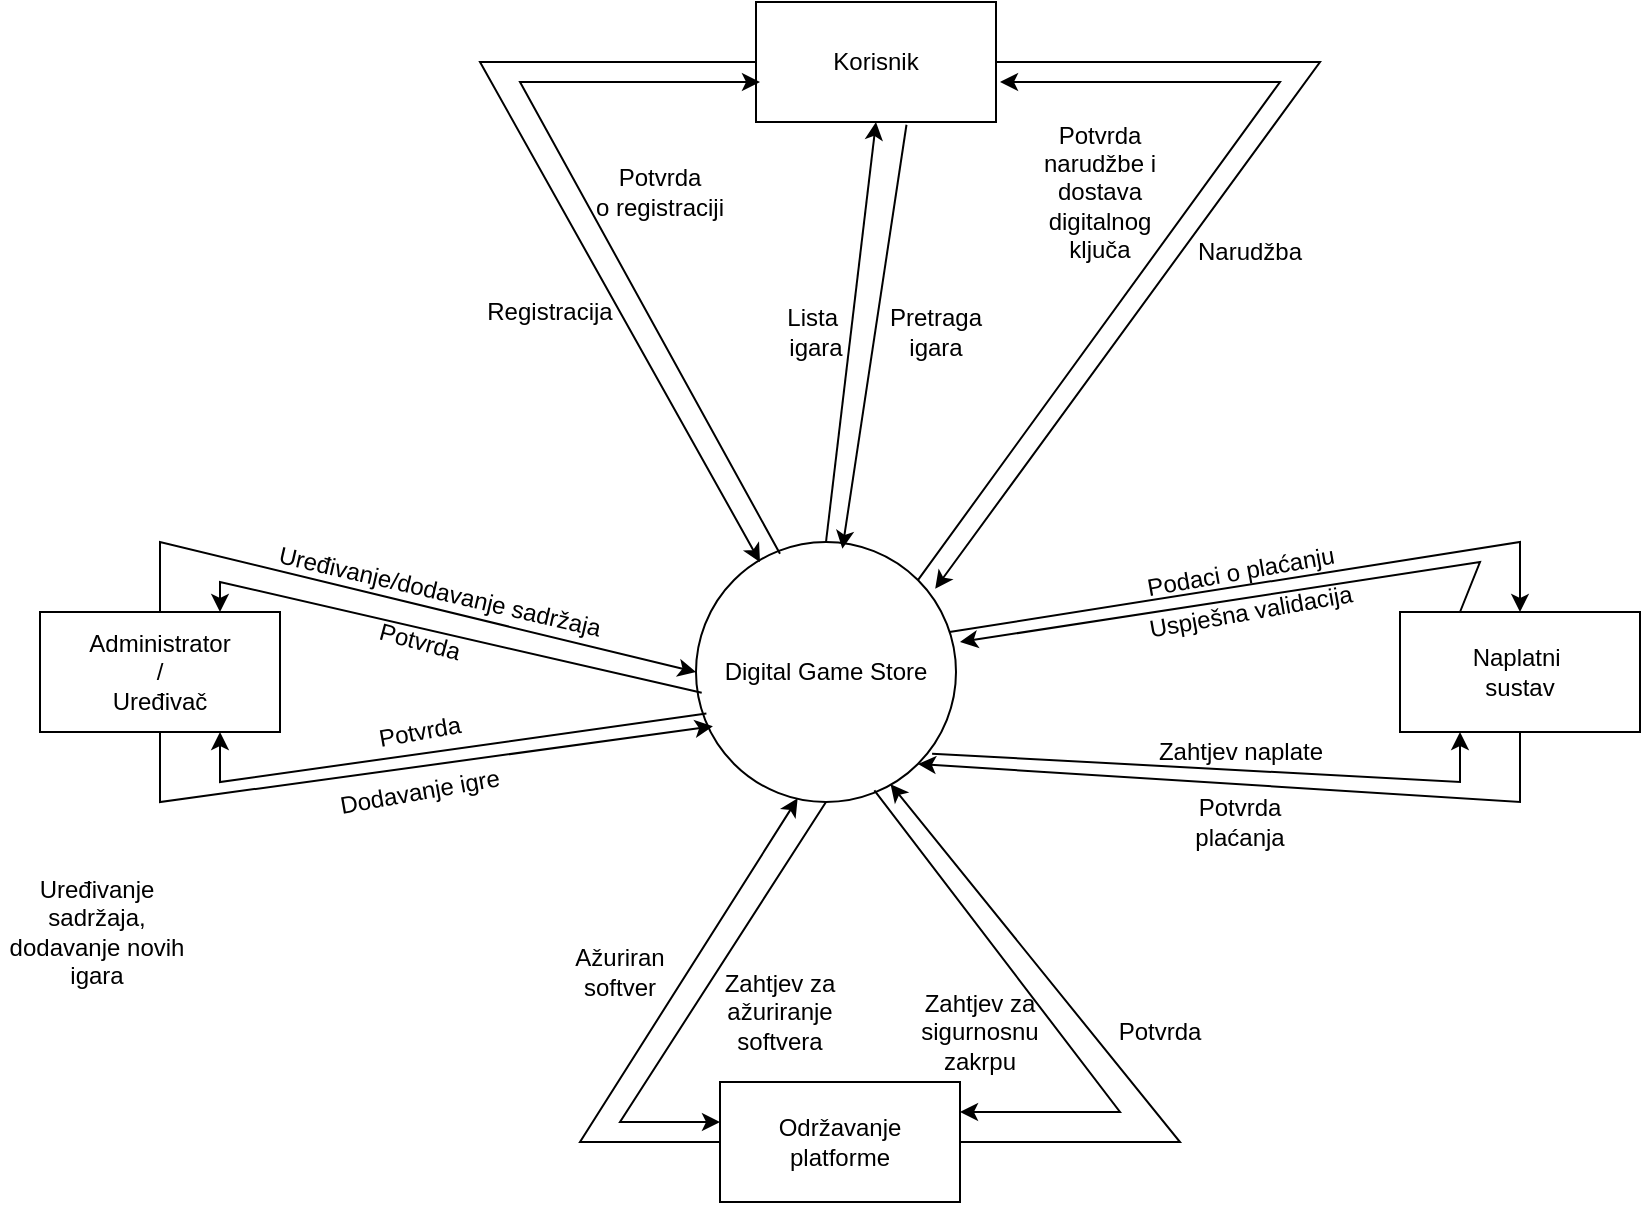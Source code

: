 <mxfile version="21.3.4" type="device">
  <diagram name="Page-1" id="c7558073-3199-34d8-9f00-42111426c3f3">
    <mxGraphModel dx="1909" dy="1064" grid="1" gridSize="10" guides="1" tooltips="1" connect="1" arrows="1" fold="1" page="1" pageScale="1" pageWidth="826" pageHeight="1169" background="none" math="0" shadow="0">
      <root>
        <mxCell id="0" />
        <mxCell id="1" parent="0" />
        <mxCell id="dyxi0OYYjYxg8oj2448K-108" value="Korisnik" style="rounded=0;whiteSpace=wrap;html=1;" parent="1" vertex="1">
          <mxGeometry x="378" y="130" width="120" height="60" as="geometry" />
        </mxCell>
        <mxCell id="dyxi0OYYjYxg8oj2448K-107" value="Digital Game Store" style="ellipse;whiteSpace=wrap;html=1;aspect=fixed;" parent="1" vertex="1">
          <mxGeometry x="348" y="400" width="130" height="130" as="geometry" />
        </mxCell>
        <mxCell id="dyxi0OYYjYxg8oj2448K-109" value="Održavanje&lt;br&gt;platforme" style="rounded=0;whiteSpace=wrap;html=1;" parent="1" vertex="1">
          <mxGeometry x="360" y="670" width="120" height="60" as="geometry" />
        </mxCell>
        <mxCell id="dyxi0OYYjYxg8oj2448K-110" value="Administrator&lt;br&gt;/&lt;br&gt;Uređivač" style="rounded=0;whiteSpace=wrap;html=1;" parent="1" vertex="1">
          <mxGeometry x="20" y="435" width="120" height="60" as="geometry" />
        </mxCell>
        <mxCell id="dyxi0OYYjYxg8oj2448K-111" value="" style="endArrow=classic;html=1;rounded=0;exitX=0;exitY=0.5;exitDx=0;exitDy=0;" parent="1" source="dyxi0OYYjYxg8oj2448K-108" edge="1">
          <mxGeometry width="50" height="50" relative="1" as="geometry">
            <mxPoint x="340" y="480" as="sourcePoint" />
            <mxPoint x="380" y="410" as="targetPoint" />
            <Array as="points">
              <mxPoint x="240" y="160" />
            </Array>
          </mxGeometry>
        </mxCell>
        <mxCell id="dyxi0OYYjYxg8oj2448K-113" value="" style="endArrow=classic;html=1;rounded=0;exitX=0.5;exitY=0;exitDx=0;exitDy=0;entryX=0;entryY=0.5;entryDx=0;entryDy=0;" parent="1" source="dyxi0OYYjYxg8oj2448K-110" target="dyxi0OYYjYxg8oj2448K-107" edge="1">
          <mxGeometry width="50" height="50" relative="1" as="geometry">
            <mxPoint x="340" y="470" as="sourcePoint" />
            <mxPoint x="390" y="420" as="targetPoint" />
            <Array as="points">
              <mxPoint x="80" y="400" />
            </Array>
          </mxGeometry>
        </mxCell>
        <mxCell id="dyxi0OYYjYxg8oj2448K-116" value="Uređivanje sadržaja, dodavanje novih igara" style="text;html=1;strokeColor=none;fillColor=none;align=center;verticalAlign=middle;whiteSpace=wrap;rounded=0;" parent="1" vertex="1">
          <mxGeometry y="580" width="97" height="30" as="geometry" />
        </mxCell>
        <mxCell id="dyxi0OYYjYxg8oj2448K-118" value="Zahtjev za ažuriranje softvera" style="text;html=1;strokeColor=none;fillColor=none;align=center;verticalAlign=middle;whiteSpace=wrap;rounded=0;" parent="1" vertex="1">
          <mxGeometry x="360" y="620" width="60" height="30" as="geometry" />
        </mxCell>
        <mxCell id="dyxi0OYYjYxg8oj2448K-119" value="" style="endArrow=classic;html=1;rounded=0;exitX=0.5;exitY=1;exitDx=0;exitDy=0;" parent="1" source="dyxi0OYYjYxg8oj2448K-107" edge="1">
          <mxGeometry width="50" height="50" relative="1" as="geometry">
            <mxPoint x="340" y="400" as="sourcePoint" />
            <mxPoint x="360" y="690" as="targetPoint" />
            <Array as="points">
              <mxPoint x="310" y="690" />
            </Array>
          </mxGeometry>
        </mxCell>
        <mxCell id="dyxi0OYYjYxg8oj2448K-120" value="" style="endArrow=classic;html=1;rounded=0;exitX=0;exitY=0.5;exitDx=0;exitDy=0;entryX=0.391;entryY=0.986;entryDx=0;entryDy=0;entryPerimeter=0;" parent="1" source="dyxi0OYYjYxg8oj2448K-109" edge="1" target="dyxi0OYYjYxg8oj2448K-107">
          <mxGeometry width="50" height="50" relative="1" as="geometry">
            <mxPoint x="340" y="380" as="sourcePoint" />
            <mxPoint x="383" y="520" as="targetPoint" />
            <Array as="points">
              <mxPoint x="290" y="700" />
            </Array>
          </mxGeometry>
        </mxCell>
        <mxCell id="dyxi0OYYjYxg8oj2448K-121" value="Ažuriran&lt;br&gt;softver" style="text;html=1;strokeColor=none;fillColor=none;align=center;verticalAlign=middle;whiteSpace=wrap;rounded=0;rotation=0;" parent="1" vertex="1">
          <mxGeometry x="280" y="600" width="60" height="30" as="geometry" />
        </mxCell>
        <mxCell id="dyxi0OYYjYxg8oj2448K-122" value="Naplatni&amp;nbsp;&lt;br&gt;sustav" style="rounded=0;whiteSpace=wrap;html=1;" parent="1" vertex="1">
          <mxGeometry x="700" y="435" width="120" height="60" as="geometry" />
        </mxCell>
        <mxCell id="dyxi0OYYjYxg8oj2448K-125" value="" style="endArrow=classic;html=1;rounded=0;exitX=0.975;exitY=0.346;exitDx=0;exitDy=0;exitPerimeter=0;entryX=0.5;entryY=0;entryDx=0;entryDy=0;" parent="1" source="dyxi0OYYjYxg8oj2448K-107" target="dyxi0OYYjYxg8oj2448K-122" edge="1">
          <mxGeometry width="50" height="50" relative="1" as="geometry">
            <mxPoint x="340" y="370" as="sourcePoint" />
            <mxPoint x="570" y="445" as="targetPoint" />
            <Array as="points">
              <mxPoint x="760" y="400" />
            </Array>
          </mxGeometry>
        </mxCell>
        <mxCell id="dyxi0OYYjYxg8oj2448K-126" value="Podaci o plaćanju" style="text;html=1;align=center;verticalAlign=middle;resizable=0;points=[];autosize=1;strokeColor=none;fillColor=none;rotation=-10;" parent="1" vertex="1">
          <mxGeometry x="560" y="400" width="120" height="30" as="geometry" />
        </mxCell>
        <mxCell id="dyxi0OYYjYxg8oj2448K-127" value="" style="endArrow=classic;html=1;rounded=0;exitX=0.25;exitY=0;exitDx=0;exitDy=0;" parent="1" source="dyxi0OYYjYxg8oj2448K-122" edge="1">
          <mxGeometry width="50" height="50" relative="1" as="geometry">
            <mxPoint x="340" y="370" as="sourcePoint" />
            <mxPoint x="480" y="450" as="targetPoint" />
            <Array as="points">
              <mxPoint x="740" y="410" />
            </Array>
          </mxGeometry>
        </mxCell>
        <mxCell id="dyxi0OYYjYxg8oj2448K-128" value="Uspješna validacija" style="text;html=1;align=center;verticalAlign=middle;resizable=0;points=[];autosize=1;strokeColor=none;fillColor=none;rotation=-10;" parent="1" vertex="1">
          <mxGeometry x="560" y="420" width="130" height="30" as="geometry" />
        </mxCell>
        <mxCell id="fU7CPqIaFeB9klemCkA--5" value="Registracija&lt;br&gt;" style="text;html=1;strokeColor=none;fillColor=none;align=center;verticalAlign=middle;whiteSpace=wrap;rounded=0;" vertex="1" parent="1">
          <mxGeometry x="240" y="270" width="70" height="30" as="geometry" />
        </mxCell>
        <mxCell id="fU7CPqIaFeB9klemCkA--6" value="" style="endArrow=classic;html=1;rounded=0;exitX=0.323;exitY=0.045;exitDx=0;exitDy=0;exitPerimeter=0;" edge="1" parent="1" source="dyxi0OYYjYxg8oj2448K-107">
          <mxGeometry width="50" height="50" relative="1" as="geometry">
            <mxPoint x="390" y="400" as="sourcePoint" />
            <mxPoint x="380" y="170" as="targetPoint" />
            <Array as="points">
              <mxPoint x="260" y="170" />
            </Array>
          </mxGeometry>
        </mxCell>
        <mxCell id="fU7CPqIaFeB9klemCkA--7" value="Potvrda&lt;br&gt;o registraciji" style="text;html=1;strokeColor=none;fillColor=none;align=center;verticalAlign=middle;whiteSpace=wrap;rounded=0;" vertex="1" parent="1">
          <mxGeometry x="295" y="210" width="70" height="30" as="geometry" />
        </mxCell>
        <mxCell id="fU7CPqIaFeB9klemCkA--8" value="" style="endArrow=classic;html=1;rounded=0;exitX=1;exitY=0;exitDx=0;exitDy=0;" edge="1" parent="1" source="dyxi0OYYjYxg8oj2448K-107">
          <mxGeometry width="50" height="50" relative="1" as="geometry">
            <mxPoint x="390" y="430" as="sourcePoint" />
            <mxPoint x="500" y="170" as="targetPoint" />
            <Array as="points">
              <mxPoint x="640" y="170" />
            </Array>
          </mxGeometry>
        </mxCell>
        <mxCell id="fU7CPqIaFeB9klemCkA--10" value="" style="endArrow=classic;html=1;rounded=0;entryX=0.92;entryY=0.18;entryDx=0;entryDy=0;entryPerimeter=0;exitX=1;exitY=0.5;exitDx=0;exitDy=0;" edge="1" parent="1" source="dyxi0OYYjYxg8oj2448K-108" target="dyxi0OYYjYxg8oj2448K-107">
          <mxGeometry width="50" height="50" relative="1" as="geometry">
            <mxPoint x="490" y="190" as="sourcePoint" />
            <mxPoint x="440" y="380" as="targetPoint" />
            <Array as="points">
              <mxPoint x="660" y="160" />
            </Array>
          </mxGeometry>
        </mxCell>
        <mxCell id="fU7CPqIaFeB9klemCkA--11" value="Narudžba" style="text;html=1;strokeColor=none;fillColor=none;align=center;verticalAlign=middle;whiteSpace=wrap;rounded=0;" vertex="1" parent="1">
          <mxGeometry x="595" y="240" width="60" height="30" as="geometry" />
        </mxCell>
        <mxCell id="fU7CPqIaFeB9klemCkA--12" value="Potvrda narudžbe i dostava digitalnog ključa" style="text;html=1;strokeColor=none;fillColor=none;align=center;verticalAlign=middle;whiteSpace=wrap;rounded=0;" vertex="1" parent="1">
          <mxGeometry x="520" y="210" width="60" height="30" as="geometry" />
        </mxCell>
        <mxCell id="fU7CPqIaFeB9klemCkA--17" value="" style="endArrow=classic;html=1;rounded=0;entryX=0.25;entryY=1;entryDx=0;entryDy=0;exitX=0.908;exitY=0.814;exitDx=0;exitDy=0;exitPerimeter=0;" edge="1" parent="1" source="dyxi0OYYjYxg8oj2448K-107" target="dyxi0OYYjYxg8oj2448K-122">
          <mxGeometry width="50" height="50" relative="1" as="geometry">
            <mxPoint x="480" y="480" as="sourcePoint" />
            <mxPoint x="440" y="380" as="targetPoint" />
            <Array as="points">
              <mxPoint x="730" y="520" />
            </Array>
          </mxGeometry>
        </mxCell>
        <mxCell id="fU7CPqIaFeB9klemCkA--18" value="Zahtjev naplate" style="text;html=1;strokeColor=none;fillColor=none;align=center;verticalAlign=middle;whiteSpace=wrap;rounded=0;rotation=0;" vertex="1" parent="1">
          <mxGeometry x="567.5" y="490" width="105" height="30" as="geometry" />
        </mxCell>
        <mxCell id="fU7CPqIaFeB9klemCkA--21" value="" style="endArrow=classic;html=1;rounded=0;exitX=0.5;exitY=1;exitDx=0;exitDy=0;entryX=1;entryY=1;entryDx=0;entryDy=0;" edge="1" parent="1" source="dyxi0OYYjYxg8oj2448K-122" target="dyxi0OYYjYxg8oj2448K-107">
          <mxGeometry width="50" height="50" relative="1" as="geometry">
            <mxPoint x="390" y="430" as="sourcePoint" />
            <mxPoint x="440" y="380" as="targetPoint" />
            <Array as="points">
              <mxPoint x="760" y="530" />
            </Array>
          </mxGeometry>
        </mxCell>
        <mxCell id="fU7CPqIaFeB9klemCkA--22" value="Potvrda plaćanja" style="text;html=1;strokeColor=none;fillColor=none;align=center;verticalAlign=middle;whiteSpace=wrap;rounded=0;" vertex="1" parent="1">
          <mxGeometry x="590" y="525" width="60" height="30" as="geometry" />
        </mxCell>
        <mxCell id="fU7CPqIaFeB9klemCkA--24" value="Uređivanje/dodavanje sadržaja" style="text;html=1;strokeColor=none;fillColor=none;align=center;verticalAlign=middle;whiteSpace=wrap;rounded=0;rotation=13;" vertex="1" parent="1">
          <mxGeometry x="110" y="410" width="220" height="30" as="geometry" />
        </mxCell>
        <mxCell id="fU7CPqIaFeB9klemCkA--25" value="" style="endArrow=classic;html=1;rounded=0;exitX=0.022;exitY=0.58;exitDx=0;exitDy=0;exitPerimeter=0;entryX=0.75;entryY=0;entryDx=0;entryDy=0;" edge="1" parent="1" source="dyxi0OYYjYxg8oj2448K-107" target="dyxi0OYYjYxg8oj2448K-110">
          <mxGeometry width="50" height="50" relative="1" as="geometry">
            <mxPoint x="390" y="430" as="sourcePoint" />
            <mxPoint x="440" y="380" as="targetPoint" />
            <Array as="points">
              <mxPoint x="110" y="420" />
            </Array>
          </mxGeometry>
        </mxCell>
        <mxCell id="fU7CPqIaFeB9klemCkA--26" value="Potvrda" style="text;html=1;strokeColor=none;fillColor=none;align=center;verticalAlign=middle;whiteSpace=wrap;rounded=0;rotation=15;" vertex="1" parent="1">
          <mxGeometry x="180" y="435" width="60" height="30" as="geometry" />
        </mxCell>
        <mxCell id="fU7CPqIaFeB9klemCkA--30" value="" style="endArrow=classic;html=1;rounded=0;exitX=0.5;exitY=1;exitDx=0;exitDy=0;entryX=0.065;entryY=0.709;entryDx=0;entryDy=0;entryPerimeter=0;" edge="1" parent="1" source="dyxi0OYYjYxg8oj2448K-110" target="dyxi0OYYjYxg8oj2448K-107">
          <mxGeometry width="50" height="50" relative="1" as="geometry">
            <mxPoint x="390" y="430" as="sourcePoint" />
            <mxPoint x="440" y="380" as="targetPoint" />
            <Array as="points">
              <mxPoint x="80" y="530" />
            </Array>
          </mxGeometry>
        </mxCell>
        <mxCell id="fU7CPqIaFeB9klemCkA--31" value="Dodavanje igre" style="text;html=1;strokeColor=none;fillColor=none;align=center;verticalAlign=middle;whiteSpace=wrap;rounded=0;rotation=-10;" vertex="1" parent="1">
          <mxGeometry x="160" y="510" width="100" height="30" as="geometry" />
        </mxCell>
        <mxCell id="fU7CPqIaFeB9klemCkA--34" value="" style="endArrow=classic;html=1;rounded=0;entryX=0.75;entryY=1;entryDx=0;entryDy=0;exitX=0.04;exitY=0.66;exitDx=0;exitDy=0;exitPerimeter=0;" edge="1" parent="1" source="dyxi0OYYjYxg8oj2448K-107" target="dyxi0OYYjYxg8oj2448K-110">
          <mxGeometry width="50" height="50" relative="1" as="geometry">
            <mxPoint x="390" y="430" as="sourcePoint" />
            <mxPoint x="440" y="380" as="targetPoint" />
            <Array as="points">
              <mxPoint x="110" y="520" />
            </Array>
          </mxGeometry>
        </mxCell>
        <mxCell id="fU7CPqIaFeB9klemCkA--35" value="Potvrda" style="text;html=1;strokeColor=none;fillColor=none;align=center;verticalAlign=middle;whiteSpace=wrap;rounded=0;rotation=-10;" vertex="1" parent="1">
          <mxGeometry x="180.0" y="480.003" width="60" height="30" as="geometry" />
        </mxCell>
        <mxCell id="fU7CPqIaFeB9klemCkA--36" value="" style="endArrow=classic;html=1;rounded=0;entryX=0.5;entryY=1;entryDx=0;entryDy=0;exitX=0.5;exitY=0;exitDx=0;exitDy=0;" edge="1" parent="1" source="dyxi0OYYjYxg8oj2448K-107" target="dyxi0OYYjYxg8oj2448K-108">
          <mxGeometry width="50" height="50" relative="1" as="geometry">
            <mxPoint x="390" y="420" as="sourcePoint" />
            <mxPoint x="440" y="370" as="targetPoint" />
          </mxGeometry>
        </mxCell>
        <mxCell id="fU7CPqIaFeB9klemCkA--37" value="" style="endArrow=classic;html=1;rounded=0;entryX=0.563;entryY=0.026;entryDx=0;entryDy=0;entryPerimeter=0;exitX=0.627;exitY=1.023;exitDx=0;exitDy=0;exitPerimeter=0;" edge="1" parent="1" source="dyxi0OYYjYxg8oj2448K-108" target="dyxi0OYYjYxg8oj2448K-107">
          <mxGeometry width="50" height="50" relative="1" as="geometry">
            <mxPoint x="390" y="420" as="sourcePoint" />
            <mxPoint x="440" y="370" as="targetPoint" />
          </mxGeometry>
        </mxCell>
        <mxCell id="fU7CPqIaFeB9klemCkA--38" value="Pretraga igara" style="text;html=1;strokeColor=none;fillColor=none;align=center;verticalAlign=middle;whiteSpace=wrap;rounded=0;" vertex="1" parent="1">
          <mxGeometry x="438" y="280" width="60" height="30" as="geometry" />
        </mxCell>
        <mxCell id="fU7CPqIaFeB9klemCkA--39" value="Lista&amp;nbsp;&lt;br&gt;igara" style="text;html=1;strokeColor=none;fillColor=none;align=center;verticalAlign=middle;whiteSpace=wrap;rounded=0;" vertex="1" parent="1">
          <mxGeometry x="378" y="280" width="60" height="30" as="geometry" />
        </mxCell>
        <mxCell id="fU7CPqIaFeB9klemCkA--40" value="" style="endArrow=classic;html=1;rounded=0;exitX=1;exitY=0.5;exitDx=0;exitDy=0;entryX=0.748;entryY=0.931;entryDx=0;entryDy=0;entryPerimeter=0;" edge="1" parent="1" source="dyxi0OYYjYxg8oj2448K-109" target="dyxi0OYYjYxg8oj2448K-107">
          <mxGeometry width="50" height="50" relative="1" as="geometry">
            <mxPoint x="390" y="520" as="sourcePoint" />
            <mxPoint x="440" y="470" as="targetPoint" />
            <Array as="points">
              <mxPoint x="590" y="700" />
            </Array>
          </mxGeometry>
        </mxCell>
        <mxCell id="fU7CPqIaFeB9klemCkA--41" value="" style="endArrow=classic;html=1;rounded=0;entryX=1;entryY=0.25;entryDx=0;entryDy=0;exitX=0.686;exitY=0.955;exitDx=0;exitDy=0;exitPerimeter=0;" edge="1" parent="1" source="dyxi0OYYjYxg8oj2448K-107" target="dyxi0OYYjYxg8oj2448K-109">
          <mxGeometry width="50" height="50" relative="1" as="geometry">
            <mxPoint x="390" y="520" as="sourcePoint" />
            <mxPoint x="440" y="470" as="targetPoint" />
            <Array as="points">
              <mxPoint x="560" y="685" />
            </Array>
          </mxGeometry>
        </mxCell>
        <mxCell id="fU7CPqIaFeB9klemCkA--42" value="Zahtjev za sigurnosnu zakrpu" style="text;html=1;strokeColor=none;fillColor=none;align=center;verticalAlign=middle;whiteSpace=wrap;rounded=0;" vertex="1" parent="1">
          <mxGeometry x="460" y="630" width="60" height="30" as="geometry" />
        </mxCell>
        <mxCell id="fU7CPqIaFeB9klemCkA--43" value="Potvrda" style="text;html=1;strokeColor=none;fillColor=none;align=center;verticalAlign=middle;whiteSpace=wrap;rounded=0;" vertex="1" parent="1">
          <mxGeometry x="550" y="630" width="60" height="30" as="geometry" />
        </mxCell>
      </root>
    </mxGraphModel>
  </diagram>
</mxfile>
